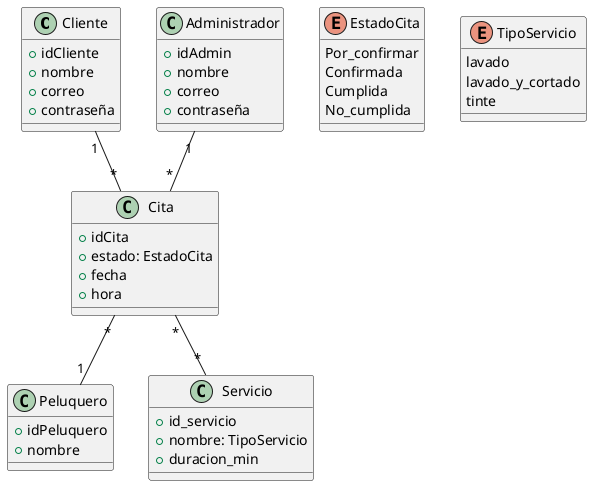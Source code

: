 @startuml Ejercicio1

class Cliente {
    +idCliente
    +nombre
    +correo
    +contraseña
}

class Peluquero {
    +idPeluquero
    +nombre
}

class Administrador {
    +idAdmin
    +nombre
    +correo
    +contraseña
}
class Cita {
    +idCita
    +estado: EstadoCita
    +fecha
    +hora
}



class Servicio {
    +id_servicio
    +nombre: TipoServicio
    +duracion_min
}

enum EstadoCita {
    Por_confirmar
    Confirmada
    Cumplida
    No_cumplida
}

enum TipoServicio {
    lavado
    lavado_y_cortado
    tinte
}

Cliente "1" -- "*" Cita
Administrador "1" -- "*" Cita
Cita "*" -- "1" Peluquero
Cita "*" -- "*" Servicio

@enduml